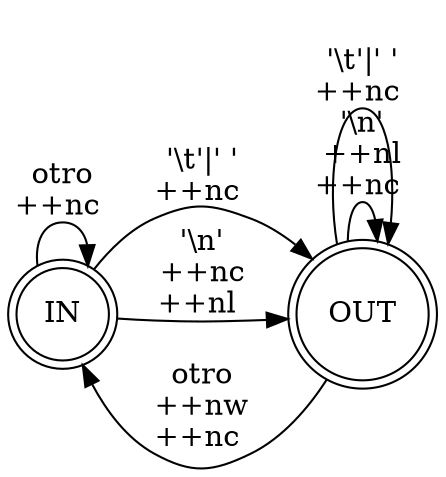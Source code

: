 digraph finite_state_machine {
	rankdir=LR;
	node [shape = doublecircle]; IN OUT
	OUT -> IN [ label = "otro\n++nw\n++nc " ];
	OUT -> OUT [ label = "'\\n'\n++nl\n++nc " ];
	OUT -> OUT [ label = "'\\t'|' '\n++nc " ];
	IN -> IN [ label = "otro\n++nc " ];
	IN -> OUT [ label = "'\\t'|' '\n++nc " ];
	IN -> OUT [ label = "'\\n'\n++nc\n++nl " ];
}